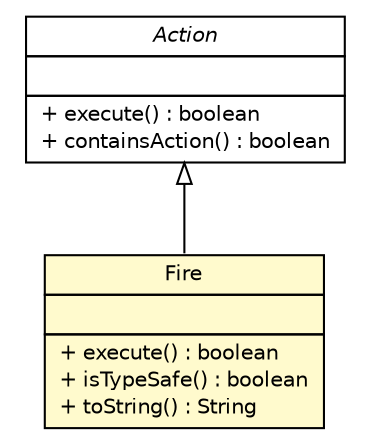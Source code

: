 #!/usr/local/bin/dot
#
# Class diagram 
# Generated by UMLGraph version R5_6 (http://www.umlgraph.org/)
#

digraph G {
	edge [fontname="Helvetica",fontsize=10,labelfontname="Helvetica",labelfontsize=10];
	node [fontname="Helvetica",fontsize=10,shape=plaintext];
	nodesep=0.25;
	ranksep=0.5;
	// model.programs.parsing.language.statement.action.Action
	c9511 [label=<<table title="model.programs.parsing.language.statement.action.Action" border="0" cellborder="1" cellspacing="0" cellpadding="2" port="p" href="./Action.html">
		<tr><td><table border="0" cellspacing="0" cellpadding="1">
<tr><td align="center" balign="center"><font face="Helvetica-Oblique"> Action </font></td></tr>
		</table></td></tr>
		<tr><td><table border="0" cellspacing="0" cellpadding="1">
<tr><td align="left" balign="left">  </td></tr>
		</table></td></tr>
		<tr><td><table border="0" cellspacing="0" cellpadding="1">
<tr><td align="left" balign="left"> + execute() : boolean </td></tr>
<tr><td align="left" balign="left"> + containsAction() : boolean </td></tr>
		</table></td></tr>
		</table>>, URL="./Action.html", fontname="Helvetica", fontcolor="black", fontsize=10.0];
	// model.programs.parsing.language.statement.action.Fire
	c9512 [label=<<table title="model.programs.parsing.language.statement.action.Fire" border="0" cellborder="1" cellspacing="0" cellpadding="2" port="p" bgcolor="lemonChiffon" href="./Fire.html">
		<tr><td><table border="0" cellspacing="0" cellpadding="1">
<tr><td align="center" balign="center"> Fire </td></tr>
		</table></td></tr>
		<tr><td><table border="0" cellspacing="0" cellpadding="1">
<tr><td align="left" balign="left">  </td></tr>
		</table></td></tr>
		<tr><td><table border="0" cellspacing="0" cellpadding="1">
<tr><td align="left" balign="left"> + execute() : boolean </td></tr>
<tr><td align="left" balign="left"> + isTypeSafe() : boolean </td></tr>
<tr><td align="left" balign="left"> + toString() : String </td></tr>
		</table></td></tr>
		</table>>, URL="./Fire.html", fontname="Helvetica", fontcolor="black", fontsize=10.0];
	//model.programs.parsing.language.statement.action.Fire extends model.programs.parsing.language.statement.action.Action
	c9511:p -> c9512:p [dir=back,arrowtail=empty];
}

